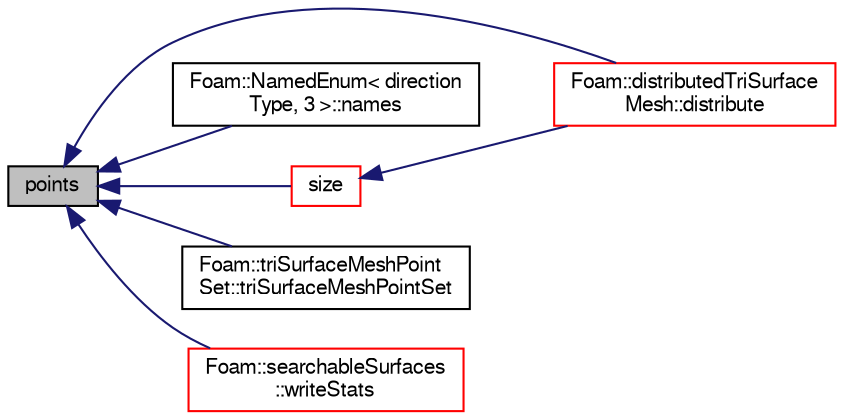 digraph "points"
{
  bgcolor="transparent";
  edge [fontname="FreeSans",fontsize="10",labelfontname="FreeSans",labelfontsize="10"];
  node [fontname="FreeSans",fontsize="10",shape=record];
  rankdir="LR";
  Node1668 [label="points",height=0.2,width=0.4,color="black", fillcolor="grey75", style="filled", fontcolor="black"];
  Node1668 -> Node1669 [dir="back",color="midnightblue",fontsize="10",style="solid",fontname="FreeSans"];
  Node1669 [label="Foam::distributedTriSurface\lMesh::distribute",height=0.2,width=0.4,color="red",URL="$a28642.html#a30b981a389a43e4853d4dec45e4e5edb",tooltip="Set bounds of surface. Bounds currently set as list of. "];
  Node1668 -> Node1679 [dir="back",color="midnightblue",fontsize="10",style="solid",fontname="FreeSans"];
  Node1679 [label="Foam::NamedEnum\< direction\lType, 3 \>::names",height=0.2,width=0.4,color="black",URL="$a25998.html#a7350da3a0edd92cd11e6c479c9967dc8"];
  Node1668 -> Node1680 [dir="back",color="midnightblue",fontsize="10",style="solid",fontname="FreeSans"];
  Node1680 [label="size",height=0.2,width=0.4,color="red",URL="$a25258.html#a03bc1200aac252c4d3e18657d700b71c",tooltip="Range of local indices that can be returned. "];
  Node1680 -> Node1669 [dir="back",color="midnightblue",fontsize="10",style="solid",fontname="FreeSans"];
  Node1668 -> Node1684 [dir="back",color="midnightblue",fontsize="10",style="solid",fontname="FreeSans"];
  Node1684 [label="Foam::triSurfaceMeshPoint\lSet::triSurfaceMeshPointSet",height=0.2,width=0.4,color="black",URL="$a29334.html#a7946bec146a05b6d03220861af81d72a",tooltip="Construct from dictionary. "];
  Node1668 -> Node1685 [dir="back",color="midnightblue",fontsize="10",style="solid",fontname="FreeSans"];
  Node1685 [label="Foam::searchableSurfaces\l::writeStats",height=0.2,width=0.4,color="red",URL="$a25246.html#a9dd03ce1c730a8e2cd76aa6ce7937c88",tooltip="Write some stats. "];
}
